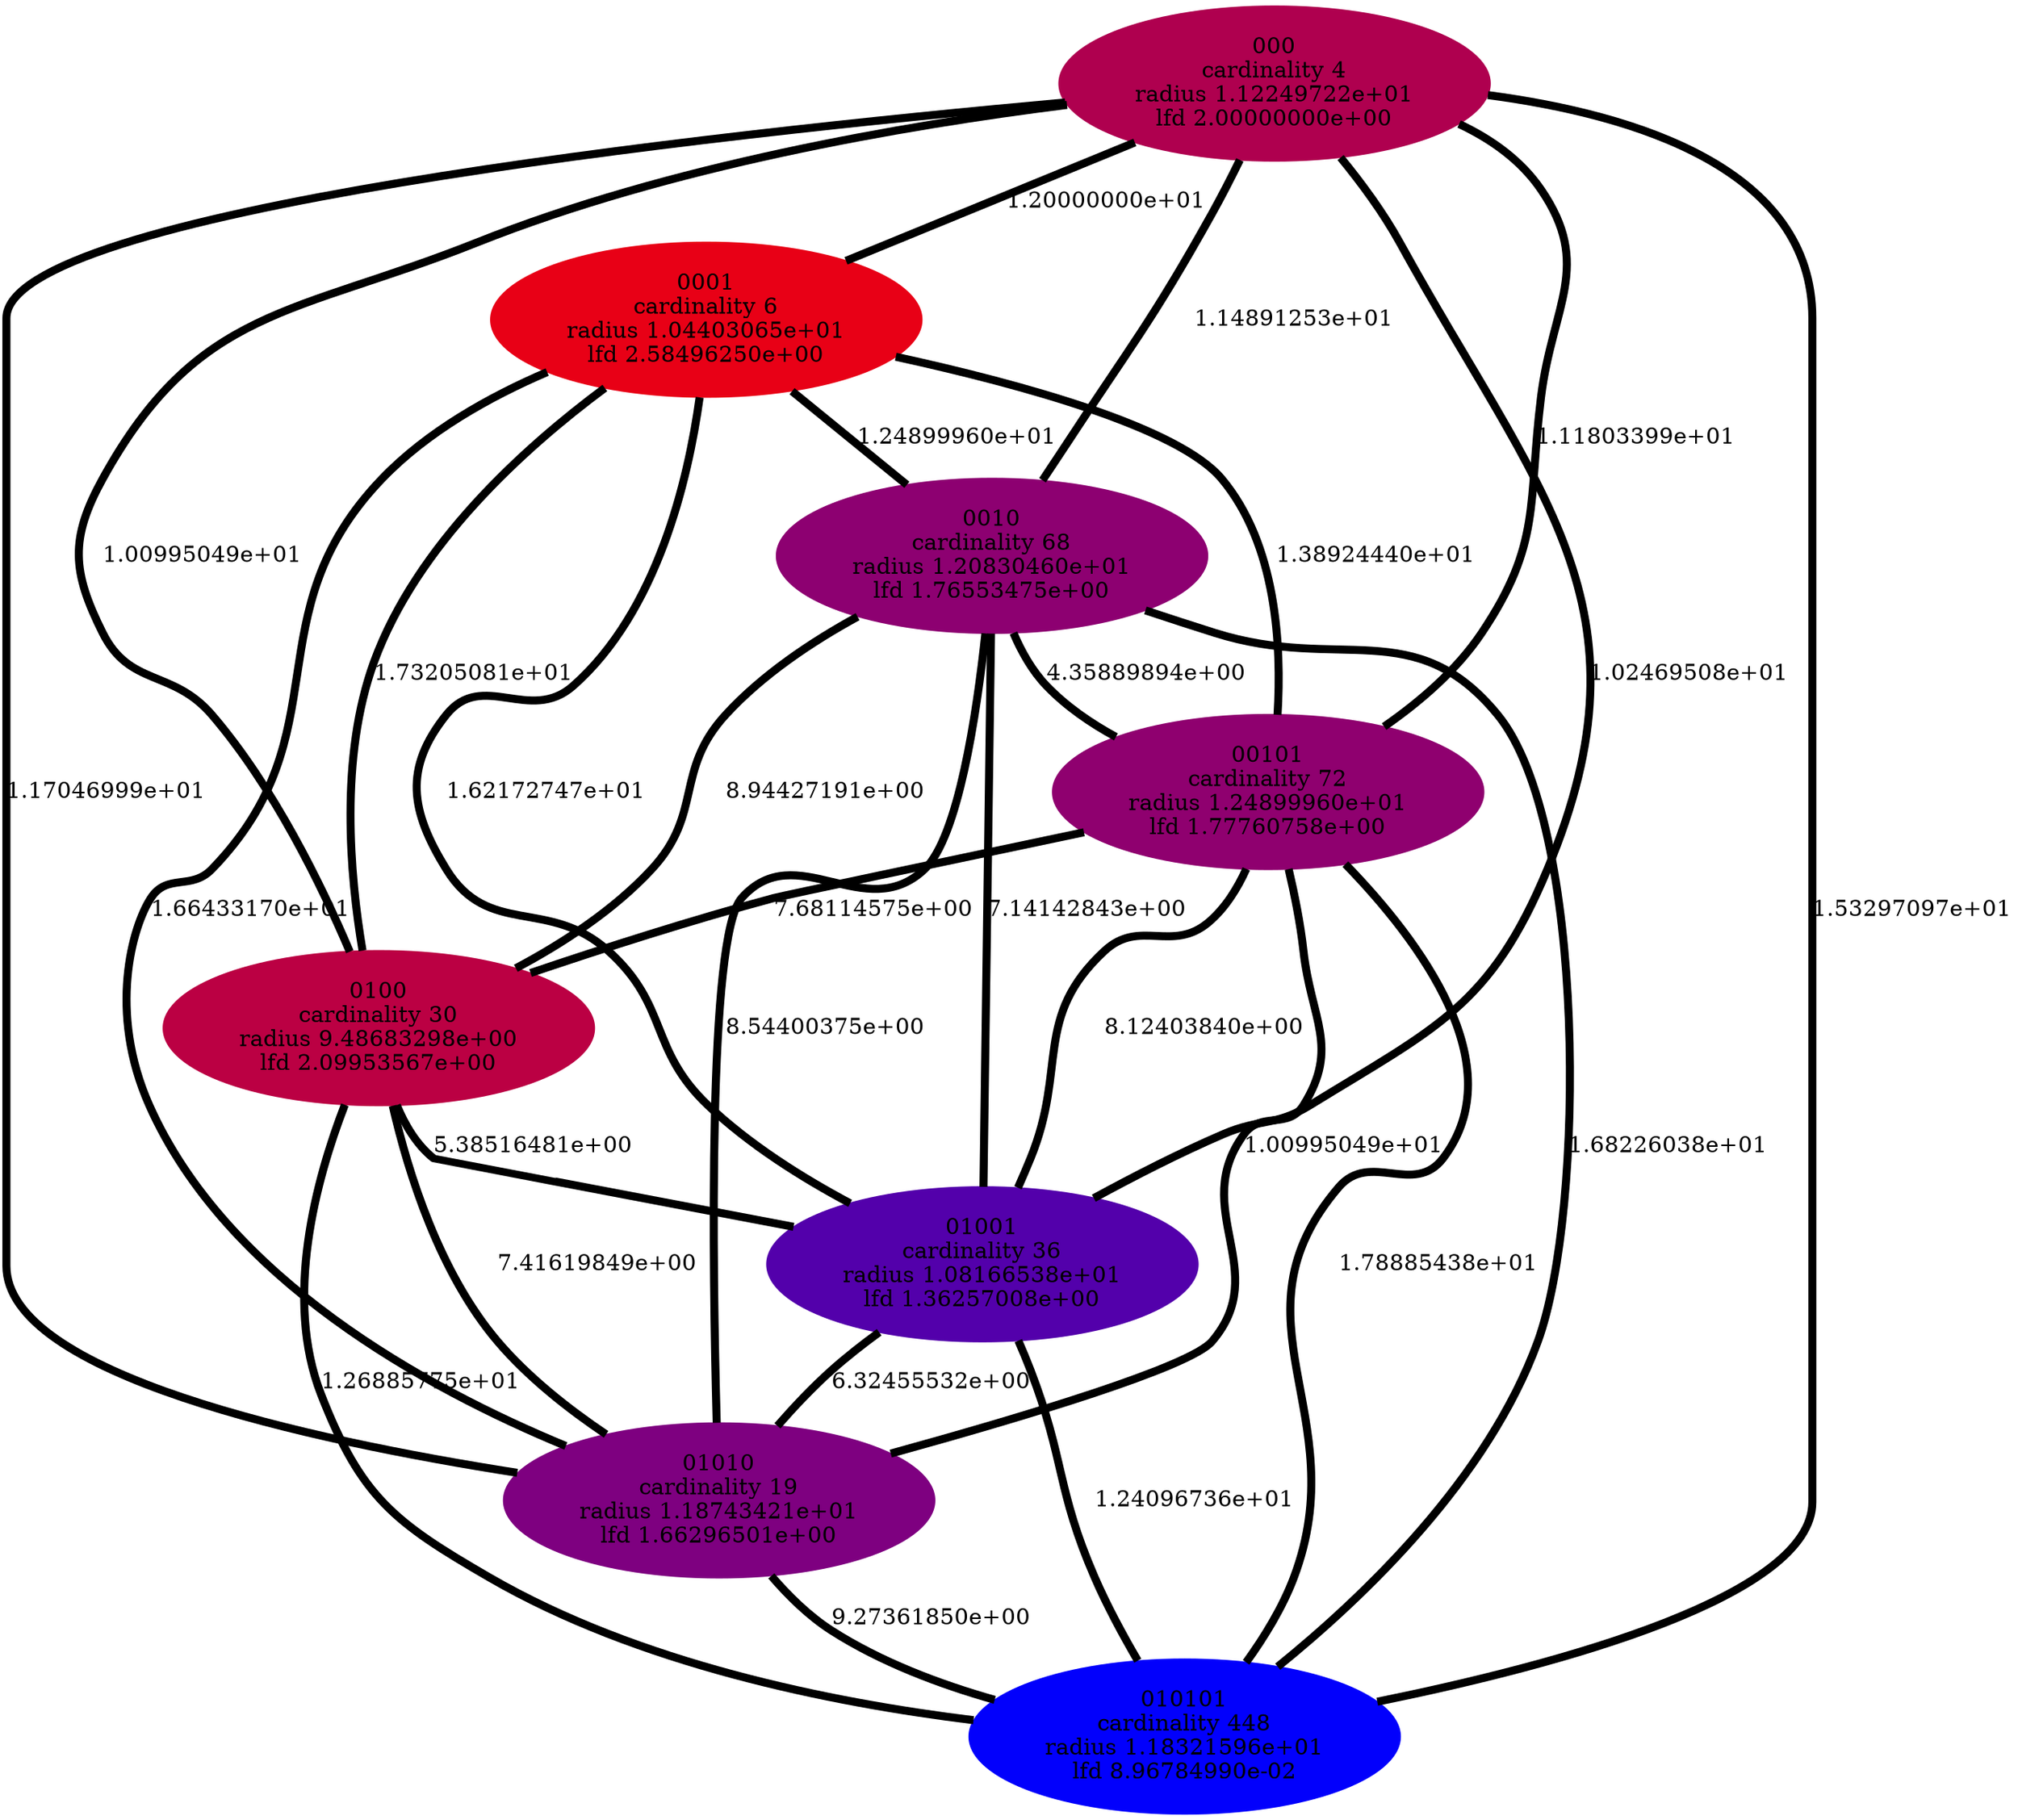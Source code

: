 graph breastw {
    edge[style=solid, penwidth="5", labeldistance="10"]
    0010 [label="0010\ncardinality 68\nradius 1.20830460e+01\nlfd 1.76553475e+00", color="#8D0071", style="filled"]
    00101 [label="00101\ncardinality 72\nradius 1.24899960e+01\nlfd 1.77760758e+00", color="#8F006F", style="filled"]
    01010 [label="01010\ncardinality 19\nradius 1.18743421e+01\nlfd 1.66296501e+00", color="#7E0080", style="filled"]
    0100 [label="0100\ncardinality 30\nradius 9.48683298e+00\nlfd 2.09953567e+00", color="#BB0043", style="filled"]
    0001 [label="0001\ncardinality 6\nradius 1.04403065e+01\nlfd 2.58496250e+00", color="#E80016", style="filled"]
    010101 [label="010101\ncardinality 448\nradius 1.18321596e+01\nlfd 8.96784990e-02", color="#0200FC", style="filled"]
    01001 [label="01001\ncardinality 36\nradius 1.08166538e+01\nlfd 1.36257008e+00", color="#5300AB", style="filled"]
    000 [label="000\ncardinality 4\nradius 1.12249722e+01\nlfd 2.00000000e+00", color="#AF004F", style="filled"]
    0001 -- 01001 [label="1.62172747e+01"]
    01001 -- 010101 [label="1.24096736e+01"]
    00101 -- 01010 [label="1.00995049e+01"]
    000 -- 0010 [label="1.14891253e+01"]
    0001 -- 00101 [label="1.38924440e+01"]
    00101 -- 01001 [label="8.12403840e+00"]
    0001 -- 0100 [label="1.73205081e+01"]
    0100 -- 01010 [label="7.41619849e+00"]
    00101 -- 010101 [label="1.78885438e+01"]
    0010 -- 01010 [label="8.54400375e+00"]
    000 -- 0100 [label="1.00995049e+01"]
    000 -- 0001 [label="1.20000000e+01"]
    000 -- 01001 [label="1.02469508e+01"]
    0001 -- 0010 [label="1.24899960e+01"]
    000 -- 01010 [label="1.17046999e+01"]
    0010 -- 01001 [label="7.14142843e+00"]
    000 -- 010101 [label="1.53297097e+01"]
    0010 -- 010101 [label="1.68226038e+01"]
    0100 -- 010101 [label="1.26885775e+01"]
    0010 -- 0100 [label="8.94427191e+00"]
    01010 -- 010101 [label="9.27361850e+00"]
    000 -- 00101 [label="1.11803399e+01"]
    0001 -- 01010 [label="1.66433170e+01"]
    0100 -- 01001 [label="5.38516481e+00"]
    0010 -- 00101 [label="4.35889894e+00"]
    00101 -- 0100 [label="7.68114575e+00"]
    01001 -- 01010 [label="6.32455532e+00"]
}